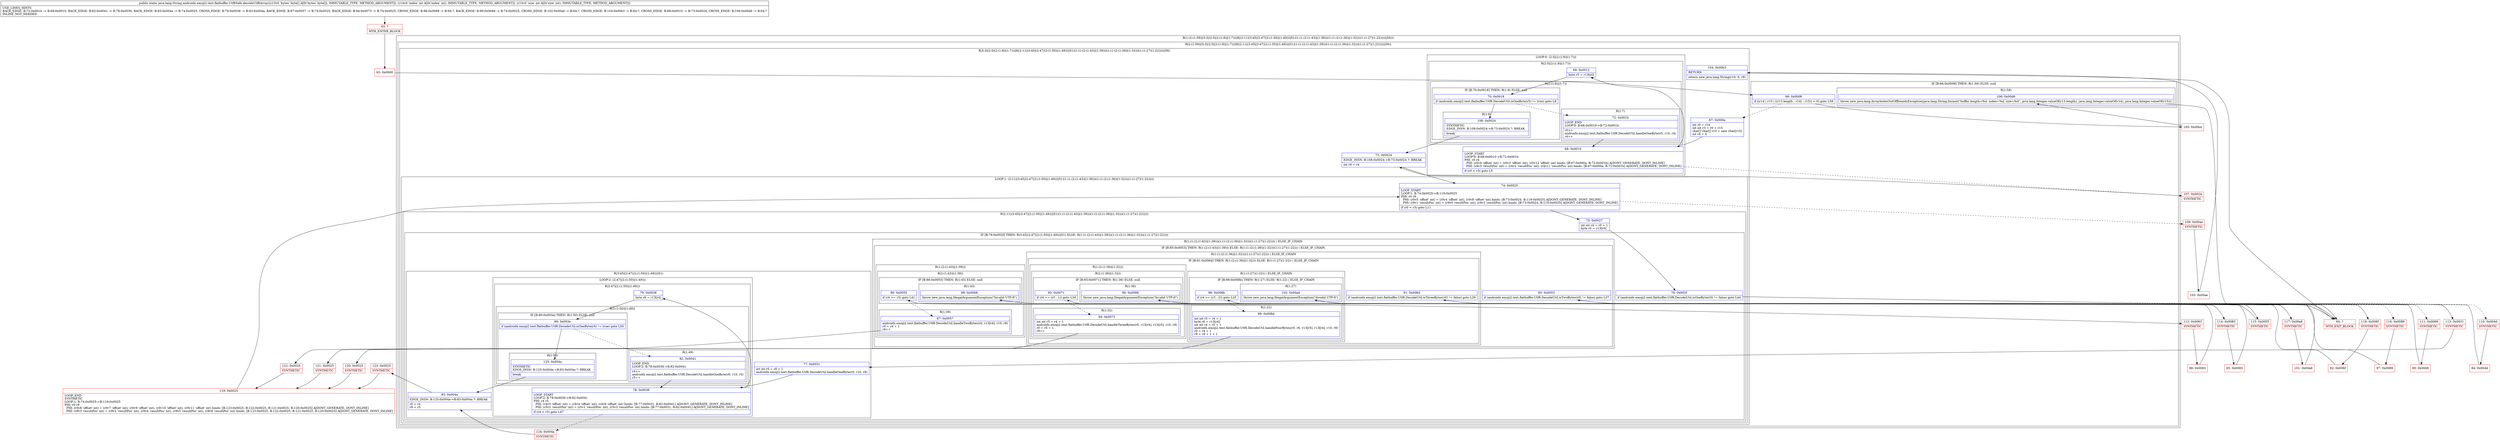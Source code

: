 digraph "CFG forandroidx.emoji2.text.flatbuffer.Utf8Safe.decodeUtf8Array([BII)Ljava\/lang\/String;" {
subgraph cluster_Region_1020255723 {
label = "R(1:(2:(1:59)|(5:3|(2:5|(2:(1:8)|(1:7)))|9|(2:11|(3:45|(2:47|(2:(1:50)|(1:49)))|51)(1:(1:(2:(1:43)|(1:39)))(1:(1:(2:(1:36)|(1:32)))(1:(1:27)(1:22)))))|56)))";
node [shape=record,color=blue];
subgraph cluster_Region_1270851410 {
label = "R(2:(1:59)|(5:3|(2:5|(2:(1:8)|(1:7)))|9|(2:11|(3:45|(2:47|(2:(1:50)|(1:49)))|51)(1:(1:(2:(1:43)|(1:39)))(1:(1:(2:(1:36)|(1:32)))(1:(1:27)(1:22)))))|56))";
node [shape=record,color=blue];
subgraph cluster_IfRegion_300060843 {
label = "IF [B:66:0x0008] THEN: R(1:59) ELSE: null";
node [shape=record,color=blue];
Node_66 [shape=record,label="{66\:\ 0x0008|if ((r14 \| r15 \| ((r13.length \- r14) \- r15)) \< 0) goto L58\l}"];
subgraph cluster_Region_1599084647 {
label = "R(1:59)";
node [shape=record,color=blue];
Node_106 [shape=record,label="{106\:\ 0x00d6|throw new java.lang.ArrayIndexOutOfBoundsException(java.lang.String.format(\"buffer length=%d, index=%d, size=%d\", java.lang.Integer.valueOf(r13.length), java.lang.Integer.valueOf(r14), java.lang.Integer.valueOf(r15)))\l}"];
}
}
subgraph cluster_Region_930568469 {
label = "R(5:3|(2:5|(2:(1:8)|(1:7)))|9|(2:11|(3:45|(2:47|(2:(1:50)|(1:49)))|51)(1:(1:(2:(1:43)|(1:39)))(1:(1:(2:(1:36)|(1:32)))(1:(1:27)(1:22)))))|56)";
node [shape=record,color=blue];
Node_67 [shape=record,label="{67\:\ 0x000a|int r0 = r14\lint int r3 = r0 + r15\lchar[] char[] r10 = new char[r15]\lint r4 = 0\l}"];
subgraph cluster_LoopRegion_224944859 {
label = "LOOP:0: (2:5|(2:(1:8)|(1:7)))";
node [shape=record,color=blue];
Node_68 [shape=record,label="{68\:\ 0x0010|LOOP_START\lLOOP:0: B:68:0x0010\-\>B:72:0x001b\lPHI: r0 r4 \l  PHI: (r0v4 'offset' int) = (r0v3 'offset' int), (r0v12 'offset' int) binds: [B:67:0x000a, B:72:0x001b] A[DONT_GENERATE, DONT_INLINE]\l  PHI: (r4v3 'resultPos' int) = (r4v2 'resultPos' int), (r4v11 'resultPos' int) binds: [B:67:0x000a, B:72:0x001b] A[DONT_GENERATE, DONT_INLINE]\l|if (r0 \< r3) goto L5\l}"];
subgraph cluster_Region_63279634 {
label = "R(2:5|(2:(1:8)|(1:7)))";
node [shape=record,color=blue];
Node_69 [shape=record,label="{69\:\ 0x0012|byte r5 = r13[r0]\l}"];
subgraph cluster_Region_489858787 {
label = "R(2:(1:8)|(1:7))";
node [shape=record,color=blue];
subgraph cluster_IfRegion_1597126887 {
label = "IF [B:70:0x0018] THEN: R(1:8) ELSE: null";
node [shape=record,color=blue];
Node_70 [shape=record,label="{70\:\ 0x0018|if (androidx.emoji2.text.flatbuffer.Utf8.DecodeUtil.isOneByte(r5) != true) goto L8\l}"];
subgraph cluster_Region_729876256 {
label = "R(1:8)";
node [shape=record,color=blue];
Node_108 [shape=record,label="{108\:\ 0x0024|SYNTHETIC\lEDGE_INSN: B:108:0x0024\-\>B:73:0x0024 ?: BREAK  \l|break\l}"];
}
}
subgraph cluster_Region_15284796 {
label = "R(1:7)";
node [shape=record,color=blue];
Node_72 [shape=record,label="{72\:\ 0x001b|LOOP_END\lLOOP:0: B:68:0x0010\-\>B:72:0x001b\l|r0++\landroidx.emoji2.text.flatbuffer.Utf8.DecodeUtil.handleOneByte(r5, r10, r4)\lr4++\l}"];
}
}
}
}
Node_73 [shape=record,label="{73\:\ 0x0024|EDGE_INSN: B:108:0x0024\-\>B:73:0x0024 ?: BREAK  \l|int r9 = r4\l}"];
subgraph cluster_LoopRegion_313488897 {
label = "LOOP:1: (2:11|(3:45|(2:47|(2:(1:50)|(1:49)))|51)(1:(1:(2:(1:43)|(1:39)))(1:(1:(2:(1:36)|(1:32)))(1:(1:27)(1:22)))))";
node [shape=record,color=blue];
Node_74 [shape=record,label="{74\:\ 0x0025|LOOP_START\lLOOP:1: B:74:0x0025\-\>B:119:0x0025\lPHI: r0 r9 \l  PHI: (r0v5 'offset' int) = (r0v4 'offset' int), (r0v8 'offset' int) binds: [B:73:0x0024, B:119:0x0025] A[DONT_GENERATE, DONT_INLINE]\l  PHI: (r9v1 'resultPos' int) = (r9v0 'resultPos' int), (r9v3 'resultPos' int) binds: [B:73:0x0024, B:119:0x0025] A[DONT_GENERATE, DONT_INLINE]\l|if (r0 \< r3) goto L11\l}"];
subgraph cluster_Region_1541314226 {
label = "R(2:11|(3:45|(2:47|(2:(1:50)|(1:49)))|51)(1:(1:(2:(1:43)|(1:39)))(1:(1:(2:(1:36)|(1:32)))(1:(1:27)(1:22)))))";
node [shape=record,color=blue];
Node_75 [shape=record,label="{75\:\ 0x0027|int int r4 = r0 + 1\lbyte r0 = r13[r0]\l}"];
subgraph cluster_IfRegion_1107288763 {
label = "IF [B:76:0x002f] THEN: R(3:45|(2:47|(2:(1:50)|(1:49)))|51) ELSE: R(1:(1:(2:(1:43)|(1:39)))(1:(1:(2:(1:36)|(1:32)))(1:(1:27)(1:22))))";
node [shape=record,color=blue];
Node_76 [shape=record,label="{76\:\ 0x002f|if (androidx.emoji2.text.flatbuffer.Utf8.DecodeUtil.isOneByte(r0) != false) goto L44\l}"];
subgraph cluster_Region_1921797814 {
label = "R(3:45|(2:47|(2:(1:50)|(1:49)))|51)";
node [shape=record,color=blue];
Node_77 [shape=record,label="{77\:\ 0x0031|int int r5 = r9 + 1\landroidx.emoji2.text.flatbuffer.Utf8.DecodeUtil.handleOneByte(r0, r10, r9)\l}"];
subgraph cluster_LoopRegion_359553448 {
label = "LOOP:2: (2:47|(2:(1:50)|(1:49)))";
node [shape=record,color=blue];
Node_78 [shape=record,label="{78\:\ 0x0036|LOOP_START\lLOOP:2: B:78:0x0036\-\>B:82:0x0041\lPHI: r4 r5 \l  PHI: (r4v5 'offset' int) = (r4v4 'offset' int), (r4v6 'offset' int) binds: [B:77:0x0031, B:82:0x0041] A[DONT_GENERATE, DONT_INLINE]\l  PHI: (r5v2 'resultPos' int) = (r5v1 'resultPos' int), (r5v3 'resultPos' int) binds: [B:77:0x0031, B:82:0x0041] A[DONT_GENERATE, DONT_INLINE]\l|if (r4 \< r3) goto L47\l}"];
subgraph cluster_Region_25983752 {
label = "R(2:47|(2:(1:50)|(1:49)))";
node [shape=record,color=blue];
Node_79 [shape=record,label="{79\:\ 0x0038|byte r6 = r13[r4]\l}"];
subgraph cluster_Region_778288435 {
label = "R(2:(1:50)|(1:49))";
node [shape=record,color=blue];
subgraph cluster_IfRegion_1642525786 {
label = "IF [B:80:0x003e] THEN: R(1:50) ELSE: null";
node [shape=record,color=blue];
Node_80 [shape=record,label="{80\:\ 0x003e|if (androidx.emoji2.text.flatbuffer.Utf8.DecodeUtil.isOneByte(r6) != true) goto L50\l}"];
subgraph cluster_Region_1907297208 {
label = "R(1:50)";
node [shape=record,color=blue];
Node_125 [shape=record,label="{125\:\ 0x004a|SYNTHETIC\lEDGE_INSN: B:125:0x004a\-\>B:83:0x004a ?: BREAK  \l|break\l}"];
}
}
subgraph cluster_Region_459454661 {
label = "R(1:49)";
node [shape=record,color=blue];
Node_82 [shape=record,label="{82\:\ 0x0041|LOOP_END\lLOOP:2: B:78:0x0036\-\>B:82:0x0041\l|r4++\landroidx.emoji2.text.flatbuffer.Utf8.DecodeUtil.handleOneByte(r6, r10, r5)\lr5++\l}"];
}
}
}
}
Node_83 [shape=record,label="{83\:\ 0x004a|EDGE_INSN: B:125:0x004a\-\>B:83:0x004a ?: BREAK  \l|r0 = r4\lr9 = r5\l}"];
}
subgraph cluster_Region_2040708816 {
label = "R(1:(1:(2:(1:43)|(1:39)))(1:(1:(2:(1:36)|(1:32)))(1:(1:27)(1:22)))) | ELSE_IF_CHAIN\l";
node [shape=record,color=blue];
subgraph cluster_IfRegion_234532585 {
label = "IF [B:85:0x0053] THEN: R(1:(2:(1:43)|(1:39))) ELSE: R(1:(1:(2:(1:36)|(1:32)))(1:(1:27)(1:22))) | ELSE_IF_CHAIN\l";
node [shape=record,color=blue];
Node_85 [shape=record,label="{85\:\ 0x0053|if (androidx.emoji2.text.flatbuffer.Utf8.DecodeUtil.isTwoBytes(r0) != false) goto L37\l}"];
subgraph cluster_Region_1522077379 {
label = "R(1:(2:(1:43)|(1:39)))";
node [shape=record,color=blue];
subgraph cluster_Region_1761655426 {
label = "R(2:(1:43)|(1:39))";
node [shape=record,color=blue];
subgraph cluster_IfRegion_982785045 {
label = "IF [B:86:0x0055] THEN: R(1:43) ELSE: null";
node [shape=record,color=blue];
Node_86 [shape=record,label="{86\:\ 0x0055|if (r4 \>= r3) goto L41\l}"];
subgraph cluster_Region_1627102929 {
label = "R(1:43)";
node [shape=record,color=blue];
Node_89 [shape=record,label="{89\:\ 0x0068|throw new java.lang.IllegalArgumentException(\"Invalid UTF\-8\")\l}"];
}
}
subgraph cluster_Region_1143547054 {
label = "R(1:39)";
node [shape=record,color=blue];
Node_87 [shape=record,label="{87\:\ 0x0057|androidx.emoji2.text.flatbuffer.Utf8.DecodeUtil.handleTwoBytes(r0, r13[r4], r10, r9)\lr0 = r4 + 1\lr9++\l}"];
}
}
}
subgraph cluster_Region_214165536 {
label = "R(1:(1:(2:(1:36)|(1:32)))(1:(1:27)(1:22))) | ELSE_IF_CHAIN\l";
node [shape=record,color=blue];
subgraph cluster_IfRegion_55614211 {
label = "IF [B:91:0x006d] THEN: R(1:(2:(1:36)|(1:32))) ELSE: R(1:(1:27)(1:22)) | ELSE_IF_CHAIN\l";
node [shape=record,color=blue];
Node_91 [shape=record,label="{91\:\ 0x006d|if (androidx.emoji2.text.flatbuffer.Utf8.DecodeUtil.isThreeBytes(r0) != false) goto L29\l}"];
subgraph cluster_Region_505290861 {
label = "R(1:(2:(1:36)|(1:32)))";
node [shape=record,color=blue];
subgraph cluster_Region_1915112838 {
label = "R(2:(1:36)|(1:32))";
node [shape=record,color=blue];
subgraph cluster_IfRegion_1407351352 {
label = "IF [B:93:0x0071] THEN: R(1:36) ELSE: null";
node [shape=record,color=blue];
Node_93 [shape=record,label="{93\:\ 0x0071|if (r4 \>= (r3 \- 1)) goto L34\l}"];
subgraph cluster_Region_1310152709 {
label = "R(1:36)";
node [shape=record,color=blue];
Node_96 [shape=record,label="{96\:\ 0x0088|throw new java.lang.IllegalArgumentException(\"Invalid UTF\-8\")\l}"];
}
}
subgraph cluster_Region_489845286 {
label = "R(1:32)";
node [shape=record,color=blue];
Node_94 [shape=record,label="{94\:\ 0x0073|int int r5 = r4 + 1\landroidx.emoji2.text.flatbuffer.Utf8.DecodeUtil.handleThreeBytes(r0, r13[r4], r13[r5], r10, r9)\lr0 = r5 + 1\lr9++\l}"];
}
}
}
subgraph cluster_Region_1560689423 {
label = "R(1:(1:27)(1:22)) | ELSE_IF_CHAIN\l";
node [shape=record,color=blue];
subgraph cluster_IfRegion_2082872816 {
label = "IF [B:98:0x008b] THEN: R(1:27) ELSE: R(1:22) | ELSE_IF_CHAIN\l";
node [shape=record,color=blue];
Node_98 [shape=record,label="{98\:\ 0x008b|if (r4 \>= (r3 \- 2)) goto L25\l}"];
subgraph cluster_Region_846493066 {
label = "R(1:27)";
node [shape=record,color=blue];
Node_102 [shape=record,label="{102\:\ 0x00ad|throw new java.lang.IllegalArgumentException(\"Invalid UTF\-8\")\l}"];
}
subgraph cluster_Region_276836196 {
label = "R(1:22)";
node [shape=record,color=blue];
Node_99 [shape=record,label="{99\:\ 0x008d|int int r5 = r4 + 1\lbyte r6 = r13[r4]\lint int r4 = r5 + 1\landroidx.emoji2.text.flatbuffer.Utf8.DecodeUtil.handleFourBytes(r0, r6, r13[r5], r13[r4], r10, r9)\lr0 = r4 + 1\lr9 = r9 + 1 + 1\l}"];
}
}
}
}
}
}
}
}
}
}
Node_104 [shape=record,label="{104\:\ 0x00b3|RETURN\l|return new java.lang.String(r10, 0, r9)\l}"];
}
}
}
Node_63 [shape=record,color=red,label="{63\:\ ?|MTH_ENTER_BLOCK\l}"];
Node_65 [shape=record,color=red,label="{65\:\ 0x0000}"];
Node_110 [shape=record,color=red,label="{110\:\ 0x004d|SYNTHETIC\l}"];
Node_84 [shape=record,color=red,label="{84\:\ 0x004d}"];
Node_111 [shape=record,color=red,label="{111\:\ 0x0069|SYNTHETIC\l}"];
Node_90 [shape=record,color=red,label="{90\:\ 0x0069}"];
Node_116 [shape=record,color=red,label="{116\:\ 0x0089|SYNTHETIC\l}"];
Node_97 [shape=record,color=red,label="{97\:\ 0x0089}"];
Node_120 [shape=record,color=red,label="{120\:\ 0x0025|SYNTHETIC\l}"];
Node_119 [shape=record,color=red,label="{119\:\ 0x0025|LOOP_END\lSYNTHETIC\lLOOP:1: B:74:0x0025\-\>B:119:0x0025\lPHI: r0 r9 \l  PHI: (r0v8 'offset' int) = (r0v7 'offset' int), (r0v9 'offset' int), (r0v10 'offset' int), (r0v11 'offset' int) binds: [B:123:0x0025, B:122:0x0025, B:121:0x0025, B:120:0x0025] A[DONT_GENERATE, DONT_INLINE]\l  PHI: (r9v3 'resultPos' int) = (r9v2 'resultPos' int), (r9v4 'resultPos' int), (r9v5 'resultPos' int), (r9v6 'resultPos' int) binds: [B:123:0x0025, B:122:0x0025, B:121:0x0025, B:120:0x0025] A[DONT_GENERATE, DONT_INLINE]\l}"];
Node_117 [shape=record,color=red,label="{117\:\ 0x00a8|SYNTHETIC\l}"];
Node_101 [shape=record,color=red,label="{101\:\ 0x00a8}"];
Node_64 [shape=record,color=red,label="{64\:\ ?|MTH_EXIT_BLOCK\l}"];
Node_118 [shape=record,color=red,label="{118\:\ 0x006f|SYNTHETIC\l}"];
Node_92 [shape=record,color=red,label="{92\:\ 0x006f}"];
Node_121 [shape=record,color=red,label="{121\:\ 0x0025|SYNTHETIC\l}"];
Node_114 [shape=record,color=red,label="{114\:\ 0x0083|SYNTHETIC\l}"];
Node_95 [shape=record,color=red,label="{95\:\ 0x0083}"];
Node_115 [shape=record,color=red,label="{115\:\ 0x0055|SYNTHETIC\l}"];
Node_122 [shape=record,color=red,label="{122\:\ 0x0025|SYNTHETIC\l}"];
Node_112 [shape=record,color=red,label="{112\:\ 0x0063|SYNTHETIC\l}"];
Node_88 [shape=record,color=red,label="{88\:\ 0x0063}"];
Node_113 [shape=record,color=red,label="{113\:\ 0x0031|SYNTHETIC\l}"];
Node_123 [shape=record,color=red,label="{123\:\ 0x0025|SYNTHETIC\l}"];
Node_124 [shape=record,color=red,label="{124\:\ 0x004a|SYNTHETIC\l}"];
Node_109 [shape=record,color=red,label="{109\:\ 0x00ae|SYNTHETIC\l}"];
Node_103 [shape=record,color=red,label="{103\:\ 0x00ae}"];
Node_107 [shape=record,color=red,label="{107\:\ 0x0024|SYNTHETIC\l}"];
Node_105 [shape=record,color=red,label="{105\:\ 0x00b4}"];
MethodNode[shape=record,label="{public static java.lang.String androidx.emoji2.text.flatbuffer.Utf8Safe.decodeUtf8Array((r13v0 'bytes' byte[] A[D('bytes' byte[]), IMMUTABLE_TYPE, METHOD_ARGUMENT]), (r14v0 'index' int A[D('index' int), IMMUTABLE_TYPE, METHOD_ARGUMENT]), (r15v0 'size' int A[D('size' int), IMMUTABLE_TYPE, METHOD_ARGUMENT]))  | USE_LINES_HINTS\lBACK_EDGE: B:72:0x001b \-\> B:68:0x0010, BACK_EDGE: B:82:0x0041 \-\> B:78:0x0036, BACK_EDGE: B:83:0x004a \-\> B:74:0x0025, CROSS_EDGE: B:78:0x0036 \-\> B:83:0x004a, BACK_EDGE: B:87:0x0057 \-\> B:74:0x0025, BACK_EDGE: B:94:0x0073 \-\> B:74:0x0025, CROSS_EDGE: B:96:0x0088 \-\> B:64:?, BACK_EDGE: B:99:0x008d \-\> B:74:0x0025, CROSS_EDGE: B:102:0x00ad \-\> B:64:?, CROSS_EDGE: B:104:0x00b3 \-\> B:64:?, CROSS_EDGE: B:68:0x0010 \-\> B:73:0x0024, CROSS_EDGE: B:106:0x00d6 \-\> B:64:?\lINLINE_NOT_NEEDED\l}"];
MethodNode -> Node_63;Node_66 -> Node_67[style=dashed];
Node_66 -> Node_105;
Node_106 -> Node_64;
Node_67 -> Node_68;
Node_68 -> Node_69;
Node_68 -> Node_107[style=dashed];
Node_69 -> Node_70;
Node_70 -> Node_72[style=dashed];
Node_70 -> Node_108;
Node_108 -> Node_73;
Node_72 -> Node_68;
Node_73 -> Node_74;
Node_74 -> Node_75;
Node_74 -> Node_109[style=dashed];
Node_75 -> Node_76;
Node_76 -> Node_110[style=dashed];
Node_76 -> Node_113;
Node_77 -> Node_78;
Node_78 -> Node_79;
Node_78 -> Node_124[style=dashed];
Node_79 -> Node_80;
Node_80 -> Node_82[style=dashed];
Node_80 -> Node_125;
Node_125 -> Node_83;
Node_82 -> Node_78;
Node_83 -> Node_123;
Node_85 -> Node_111[style=dashed];
Node_85 -> Node_115;
Node_86 -> Node_87[style=dashed];
Node_86 -> Node_112;
Node_89 -> Node_64;
Node_87 -> Node_122;
Node_91 -> Node_116[style=dashed];
Node_91 -> Node_118;
Node_93 -> Node_94[style=dashed];
Node_93 -> Node_114;
Node_96 -> Node_64;
Node_94 -> Node_121;
Node_98 -> Node_99[style=dashed];
Node_98 -> Node_117;
Node_102 -> Node_64;
Node_99 -> Node_120;
Node_104 -> Node_64;
Node_63 -> Node_65;
Node_65 -> Node_66;
Node_110 -> Node_84;
Node_84 -> Node_85;
Node_111 -> Node_90;
Node_90 -> Node_91;
Node_116 -> Node_97;
Node_97 -> Node_98;
Node_120 -> Node_119;
Node_119 -> Node_74;
Node_117 -> Node_101;
Node_101 -> Node_102;
Node_118 -> Node_92;
Node_92 -> Node_93;
Node_121 -> Node_119;
Node_114 -> Node_95;
Node_95 -> Node_96;
Node_115 -> Node_86;
Node_122 -> Node_119;
Node_112 -> Node_88;
Node_88 -> Node_89;
Node_113 -> Node_77;
Node_123 -> Node_119;
Node_124 -> Node_83;
Node_109 -> Node_103;
Node_103 -> Node_104;
Node_107 -> Node_73;
Node_105 -> Node_106;
}

